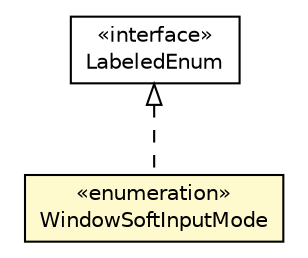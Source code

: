 #!/usr/local/bin/dot
#
# Class diagram 
# Generated by UMLGraph version 5.1 (http://www.umlgraph.org/)
#

digraph G {
	edge [fontname="Helvetica",fontsize=10,labelfontname="Helvetica",labelfontsize=10];
	node [fontname="Helvetica",fontsize=10,shape=plaintext];
	nodesep=0.25;
	ranksep=0.5;
	// org.androidtransfuse.model.manifest.LabeledEnum
	c10467 [label=<<table title="org.androidtransfuse.model.manifest.LabeledEnum" border="0" cellborder="1" cellspacing="0" cellpadding="2" port="p" href="./LabeledEnum.html">
		<tr><td><table border="0" cellspacing="0" cellpadding="1">
<tr><td align="center" balign="center"> &#171;interface&#187; </td></tr>
<tr><td align="center" balign="center"> LabeledEnum </td></tr>
		</table></td></tr>
		</table>>, fontname="Helvetica", fontcolor="black", fontsize=10.0];
	// org.androidtransfuse.model.manifest.WindowSoftInputMode
	c10478 [label=<<table title="org.androidtransfuse.model.manifest.WindowSoftInputMode" border="0" cellborder="1" cellspacing="0" cellpadding="2" port="p" bgcolor="lemonChiffon" href="./WindowSoftInputMode.html">
		<tr><td><table border="0" cellspacing="0" cellpadding="1">
<tr><td align="center" balign="center"> &#171;enumeration&#187; </td></tr>
<tr><td align="center" balign="center"> WindowSoftInputMode </td></tr>
		</table></td></tr>
		</table>>, fontname="Helvetica", fontcolor="black", fontsize=10.0];
	//org.androidtransfuse.model.manifest.WindowSoftInputMode implements org.androidtransfuse.model.manifest.LabeledEnum
	c10467:p -> c10478:p [dir=back,arrowtail=empty,style=dashed];
}

